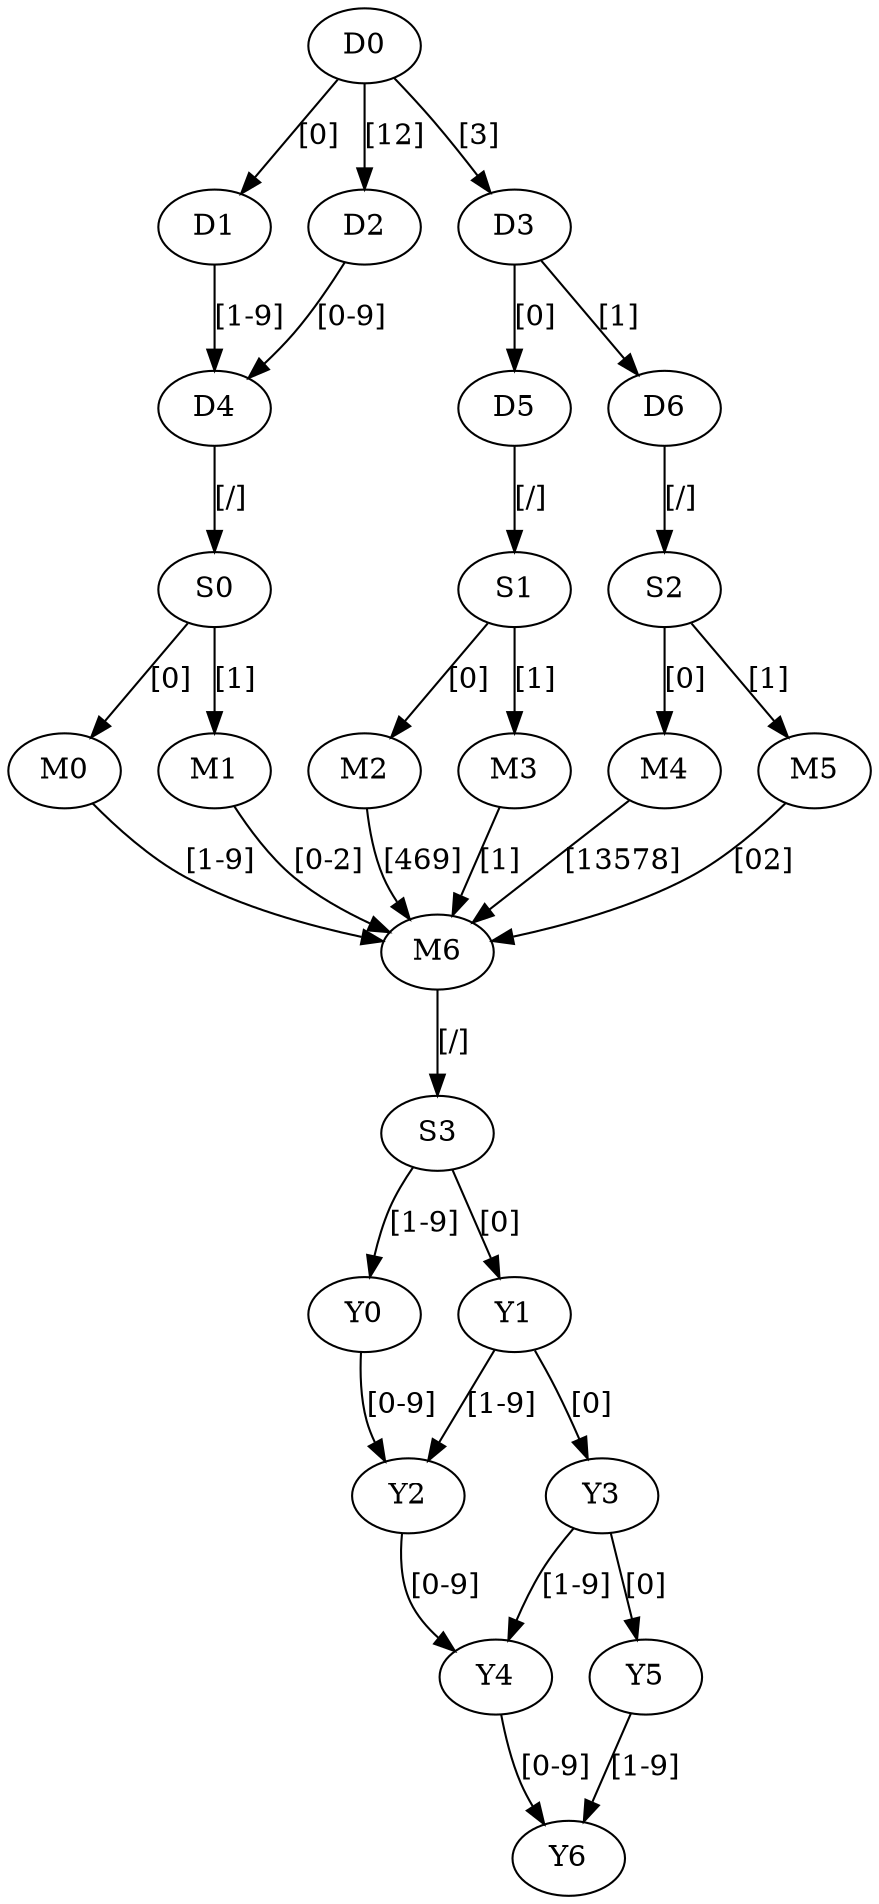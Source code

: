 digraph D {
    #init D0
    #end Y6

    D0 -> D1[label="[0]"]
    D0 -> D2[label="[12]"]
    D0 -> D3[label="[3]"]

    D1 -> D4[label="[1-9]"]
    D2 -> D4[label="[0-9]"]
    D3 -> D5[label="[0]"]
    D3 -> D6[label="[1]"]

    D4 -> S0[label="[/]"]
    D5 -> S1[label="[/]"]
    D6 -> S2[label="[/]"]

    S0 -> M0[label="[0]"]
    S0 -> M1[label="[1]"]
    M0 -> M6[label="[1-9]"]
    M1 -> M6[label="[0-2]"]

    S1 -> M2[label="[0]"]
    S1 -> M3[label="[1]"]
    M2 -> M6[label="[469]"]
    M3 -> M6[label="[1]"]

    S2 -> M4[label="[0]"]
    S2 -> M5[label="[1]"]
    M4 -> M6[label="[13578]"]
    M5 -> M6[label="[02]"]

    M6 -> S3[label="[/]"]

    S3 -> Y0[label="[1-9]"]
    S3 -> Y1[label="[0]"]

    Y0 -> Y2[label="[0-9]"]
    Y1 -> Y2[label="[1-9]"]
    Y1 -> Y3[label="[0]"]

    Y2 -> Y4[label="[0-9]"]
    Y3 -> Y4[label="[1-9]"]
    Y3 -> Y5[label="[0]"]

    Y4 -> Y6[label="[0-9]"]
    Y5 -> Y6[label="[1-9]"]
}